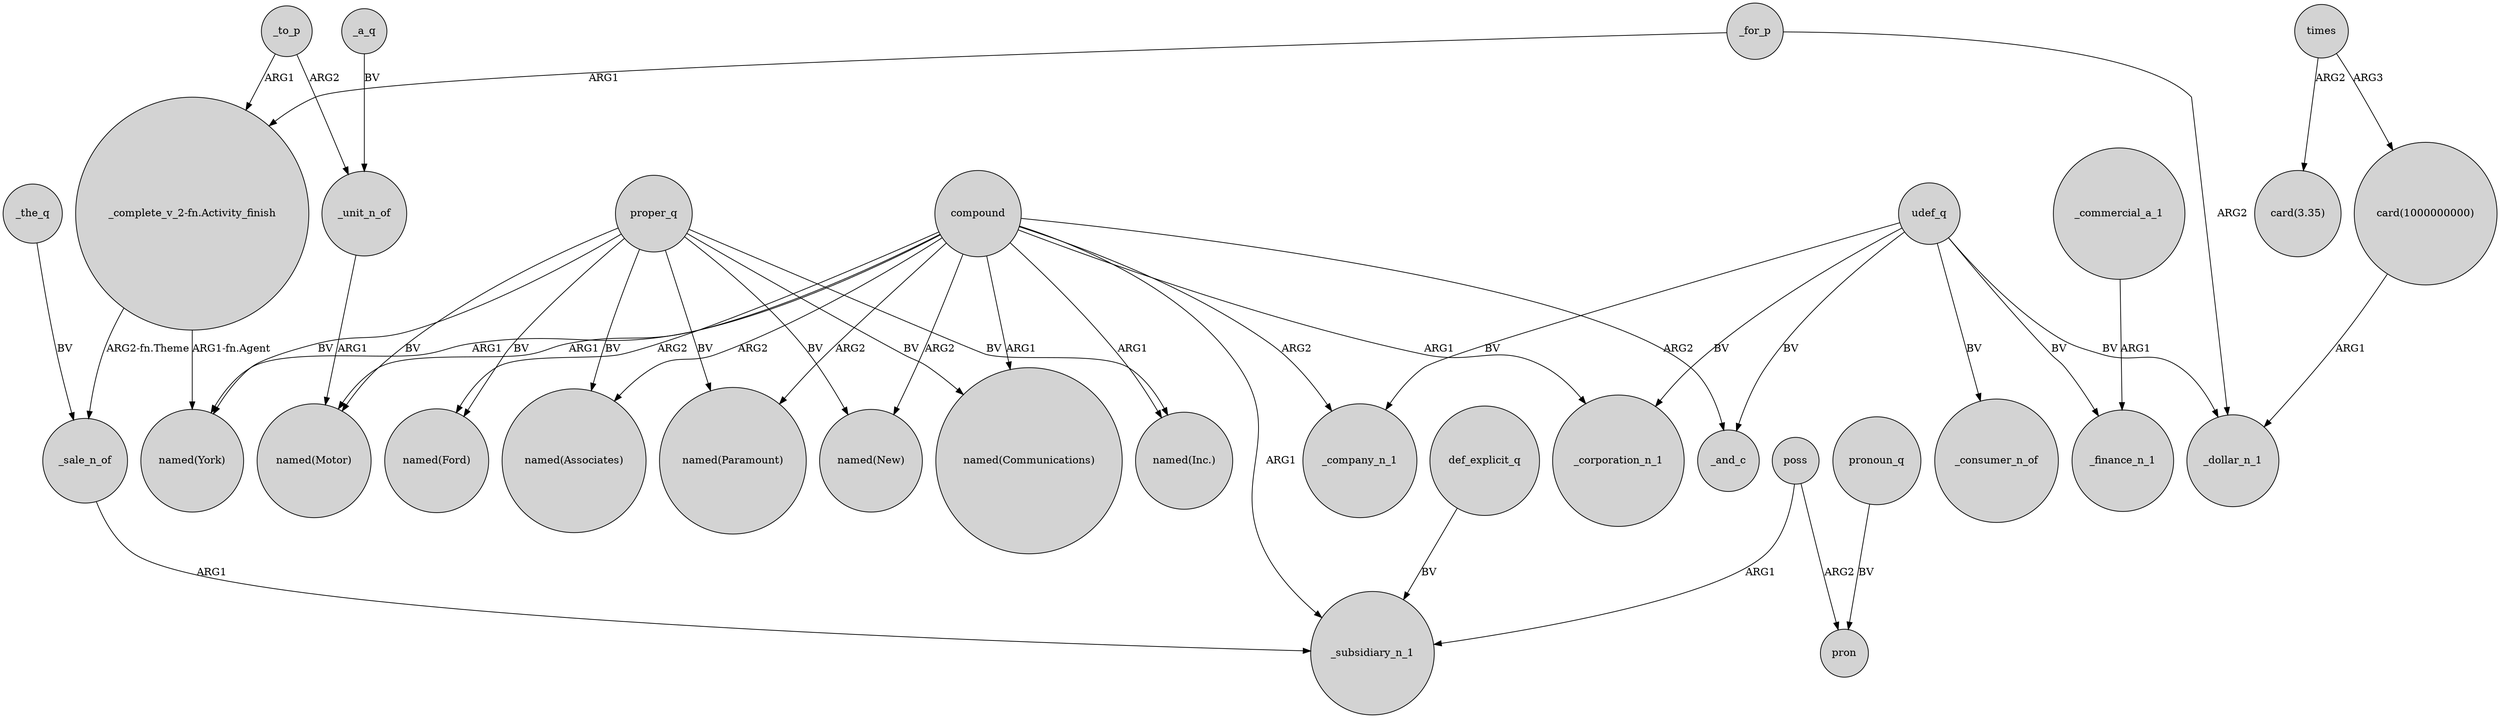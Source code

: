 digraph {
	node [shape=circle style=filled]
	proper_q -> "named(Inc.)" [label=BV]
	_to_p -> _unit_n_of [label=ARG2]
	_commercial_a_1 -> _finance_n_1 [label=ARG1]
	compound -> "named(New)" [label=ARG2]
	poss -> pron [label=ARG2]
	def_explicit_q -> _subsidiary_n_1 [label=BV]
	udef_q -> _finance_n_1 [label=BV]
	_for_p -> _dollar_n_1 [label=ARG2]
	poss -> _subsidiary_n_1 [label=ARG1]
	proper_q -> "named(New)" [label=BV]
	compound -> _company_n_1 [label=ARG2]
	proper_q -> "named(Communications)" [label=BV]
	"_complete_v_2-fn.Activity_finish" -> _sale_n_of [label="ARG2-fn.Theme"]
	compound -> "named(Motor)" [label=ARG1]
	_sale_n_of -> _subsidiary_n_1 [label=ARG1]
	compound -> "named(Communications)" [label=ARG1]
	times -> "card(1000000000)" [label=ARG3]
	_unit_n_of -> "named(Motor)" [label=ARG1]
	pronoun_q -> pron [label=BV]
	udef_q -> _corporation_n_1 [label=BV]
	compound -> _and_c [label=ARG2]
	compound -> "named(York)" [label=ARG1]
	_the_q -> _sale_n_of [label=BV]
	compound -> _corporation_n_1 [label=ARG1]
	proper_q -> "named(Motor)" [label=BV]
	times -> "card(3.35)" [label=ARG2]
	"_complete_v_2-fn.Activity_finish" -> "named(York)" [label="ARG1-fn.Agent"]
	_a_q -> _unit_n_of [label=BV]
	proper_q -> "named(Paramount)" [label=BV]
	udef_q -> _consumer_n_of [label=BV]
	_for_p -> "_complete_v_2-fn.Activity_finish" [label=ARG1]
	compound -> "named(Ford)" [label=ARG2]
	proper_q -> "named(Ford)" [label=BV]
	compound -> _subsidiary_n_1 [label=ARG1]
	compound -> "named(Associates)" [label=ARG2]
	compound -> "named(Paramount)" [label=ARG2]
	proper_q -> "named(Associates)" [label=BV]
	"card(1000000000)" -> _dollar_n_1 [label=ARG1]
	proper_q -> "named(York)" [label=BV]
	udef_q -> _and_c [label=BV]
	udef_q -> _company_n_1 [label=BV]
	udef_q -> _dollar_n_1 [label=BV]
	compound -> "named(Inc.)" [label=ARG1]
	_to_p -> "_complete_v_2-fn.Activity_finish" [label=ARG1]
}
